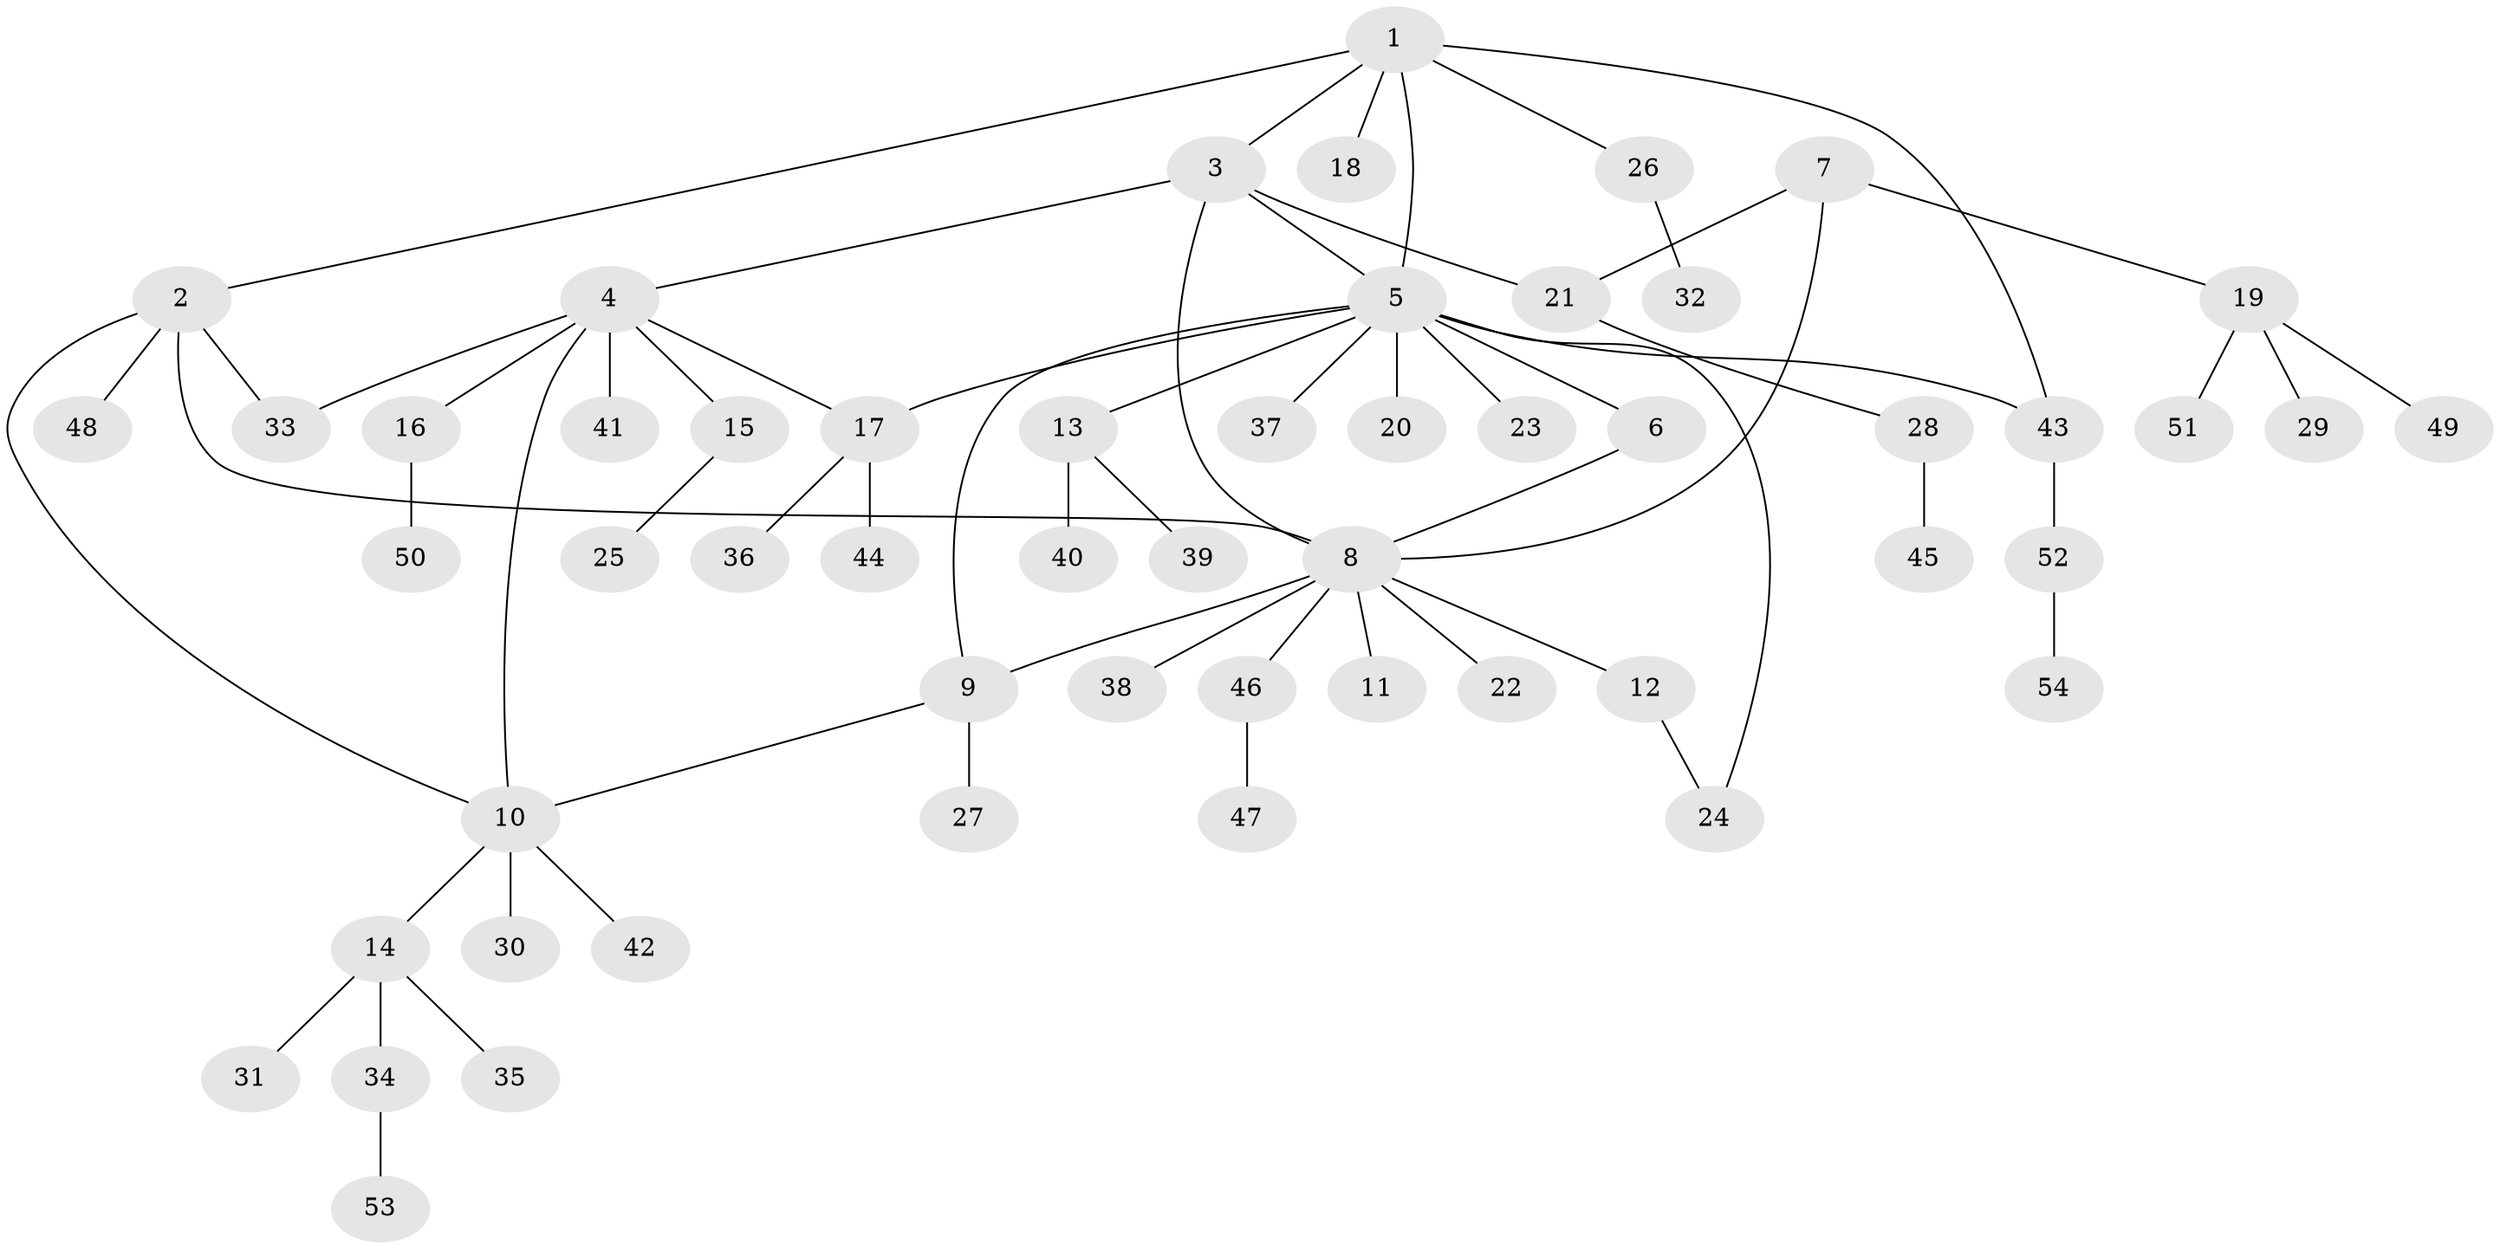 // coarse degree distribution, {9: 0.02631578947368421, 6: 0.02631578947368421, 7: 0.02631578947368421, 13: 0.02631578947368421, 2: 0.10526315789473684, 3: 0.13157894736842105, 10: 0.02631578947368421, 5: 0.02631578947368421, 1: 0.6052631578947368}
// Generated by graph-tools (version 1.1) at 2025/52/02/27/25 19:52:18]
// undirected, 54 vertices, 64 edges
graph export_dot {
graph [start="1"]
  node [color=gray90,style=filled];
  1;
  2;
  3;
  4;
  5;
  6;
  7;
  8;
  9;
  10;
  11;
  12;
  13;
  14;
  15;
  16;
  17;
  18;
  19;
  20;
  21;
  22;
  23;
  24;
  25;
  26;
  27;
  28;
  29;
  30;
  31;
  32;
  33;
  34;
  35;
  36;
  37;
  38;
  39;
  40;
  41;
  42;
  43;
  44;
  45;
  46;
  47;
  48;
  49;
  50;
  51;
  52;
  53;
  54;
  1 -- 2;
  1 -- 3;
  1 -- 5;
  1 -- 18;
  1 -- 26;
  1 -- 43;
  2 -- 8;
  2 -- 10;
  2 -- 33;
  2 -- 48;
  3 -- 4;
  3 -- 5;
  3 -- 8;
  3 -- 21;
  4 -- 10;
  4 -- 15;
  4 -- 16;
  4 -- 17;
  4 -- 33;
  4 -- 41;
  5 -- 6;
  5 -- 9;
  5 -- 13;
  5 -- 17;
  5 -- 20;
  5 -- 23;
  5 -- 24;
  5 -- 37;
  5 -- 43;
  6 -- 8;
  7 -- 8;
  7 -- 19;
  7 -- 21;
  8 -- 9;
  8 -- 11;
  8 -- 12;
  8 -- 22;
  8 -- 38;
  8 -- 46;
  9 -- 10;
  9 -- 27;
  10 -- 14;
  10 -- 30;
  10 -- 42;
  12 -- 24;
  13 -- 39;
  13 -- 40;
  14 -- 31;
  14 -- 34;
  14 -- 35;
  15 -- 25;
  16 -- 50;
  17 -- 36;
  17 -- 44;
  19 -- 29;
  19 -- 49;
  19 -- 51;
  21 -- 28;
  26 -- 32;
  28 -- 45;
  34 -- 53;
  43 -- 52;
  46 -- 47;
  52 -- 54;
}
